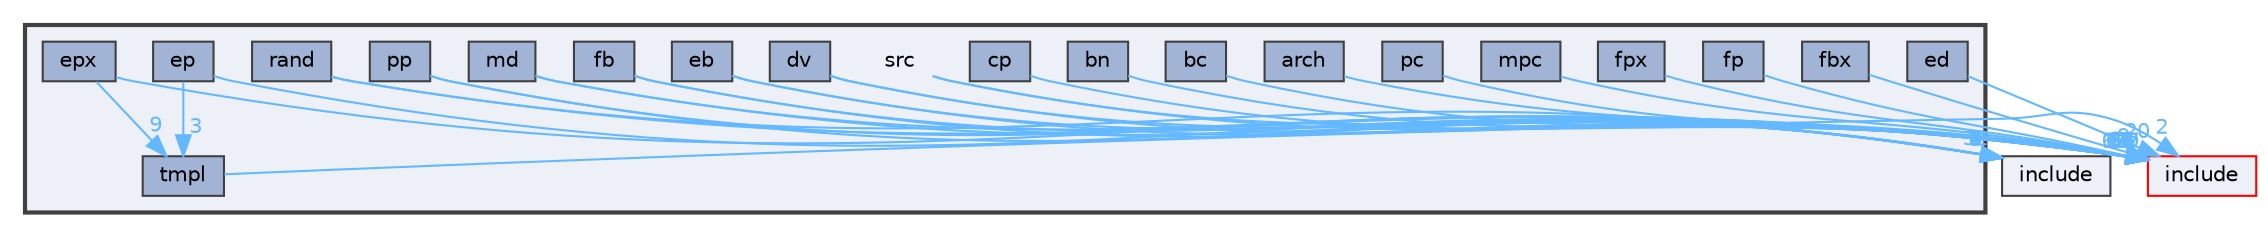 digraph "src"
{
 // LATEX_PDF_SIZE
  bgcolor="transparent";
  edge [fontname=Helvetica,fontsize=10,labelfontname=Helvetica,labelfontsize=10];
  node [fontname=Helvetica,fontsize=10,shape=box,height=0.2,width=0.4];
  compound=true
  subgraph clusterdir_68267d1309a1af8e8297ef4c3efbcdba {
    graph [ bgcolor="#edf0f7", pencolor="grey25", label="", fontname=Helvetica,fontsize=10 style="filled,bold", URL="dir_68267d1309a1af8e8297ef4c3efbcdba.html",tooltip=""]
    dir_68267d1309a1af8e8297ef4c3efbcdba [shape=plaintext, label="src"];
  dir_70d5e250c66d001b18da37689179cade [label="arch", fillcolor="#a2b4d6", color="grey25", style="filled", URL="dir_70d5e250c66d001b18da37689179cade.html",tooltip=""];
  dir_96f7c11e9d5d0b09f433cbf8fd37f2d0 [label="bc", fillcolor="#a2b4d6", color="grey25", style="filled", URL="dir_96f7c11e9d5d0b09f433cbf8fd37f2d0.html",tooltip=""];
  dir_2695a341b11de9668e96d61d7b7acab2 [label="bn", fillcolor="#a2b4d6", color="grey25", style="filled", URL="dir_2695a341b11de9668e96d61d7b7acab2.html",tooltip=""];
  dir_0b7eedc511094c69737ebf3243114686 [label="cp", fillcolor="#a2b4d6", color="grey25", style="filled", URL="dir_0b7eedc511094c69737ebf3243114686.html",tooltip=""];
  dir_811816904160638a1fd4d26d319aa1a8 [label="dv", fillcolor="#a2b4d6", color="grey25", style="filled", URL="dir_811816904160638a1fd4d26d319aa1a8.html",tooltip=""];
  dir_d2eb5627f13518f383bc6dea594584f9 [label="eb", fillcolor="#a2b4d6", color="grey25", style="filled", URL="dir_d2eb5627f13518f383bc6dea594584f9.html",tooltip=""];
  dir_fc937d765ae6d5a377cdb53d312c1bb8 [label="ed", fillcolor="#a2b4d6", color="grey25", style="filled", URL="dir_fc937d765ae6d5a377cdb53d312c1bb8.html",tooltip=""];
  dir_a3ec4c8fec8ac19d212a1fc00cf296db [label="ep", fillcolor="#a2b4d6", color="grey25", style="filled", URL="dir_a3ec4c8fec8ac19d212a1fc00cf296db.html",tooltip=""];
  dir_12c9815667baad2c204a8f4ffdfae3aa [label="epx", fillcolor="#a2b4d6", color="grey25", style="filled", URL="dir_12c9815667baad2c204a8f4ffdfae3aa.html",tooltip=""];
  dir_cd94f0e3cd525417507b9949db833dce [label="fb", fillcolor="#a2b4d6", color="grey25", style="filled", URL="dir_cd94f0e3cd525417507b9949db833dce.html",tooltip=""];
  dir_9fe08cf32ef46a9283fbb2874a8a0d7a [label="fbx", fillcolor="#a2b4d6", color="grey25", style="filled", URL="dir_9fe08cf32ef46a9283fbb2874a8a0d7a.html",tooltip=""];
  dir_1226edbdfe0a0d5ef7607cad123fc88d [label="fp", fillcolor="#a2b4d6", color="grey25", style="filled", URL="dir_1226edbdfe0a0d5ef7607cad123fc88d.html",tooltip=""];
  dir_64d8f888e7f71213383ebca4fdb2cc39 [label="fpx", fillcolor="#a2b4d6", color="grey25", style="filled", URL="dir_64d8f888e7f71213383ebca4fdb2cc39.html",tooltip=""];
  dir_43ed784e5c22d5698e74bf53fb578c13 [label="md", fillcolor="#a2b4d6", color="grey25", style="filled", URL="dir_43ed784e5c22d5698e74bf53fb578c13.html",tooltip=""];
  dir_712636449a5483948ded8c2d328da3ae [label="mpc", fillcolor="#a2b4d6", color="grey25", style="filled", URL="dir_712636449a5483948ded8c2d328da3ae.html",tooltip=""];
  dir_f999d3b82fe81dfb45996c24cc278147 [label="pc", fillcolor="#a2b4d6", color="grey25", style="filled", URL="dir_f999d3b82fe81dfb45996c24cc278147.html",tooltip=""];
  dir_476b63317a119b377cb948112ed8cea4 [label="pp", fillcolor="#a2b4d6", color="grey25", style="filled", URL="dir_476b63317a119b377cb948112ed8cea4.html",tooltip=""];
  dir_7323ee02b97f44831a9ce5f997891f52 [label="rand", fillcolor="#a2b4d6", color="grey25", style="filled", URL="dir_7323ee02b97f44831a9ce5f997891f52.html",tooltip=""];
  dir_c36e9c308980bdbd6d8cd23a96e48846 [label="tmpl", fillcolor="#a2b4d6", color="grey25", style="filled", URL="dir_c36e9c308980bdbd6d8cd23a96e48846.html",tooltip=""];
  }
  dir_7db0c2058728c0cc11dd629f56b2188c [label="include", fillcolor="#edf0f7", color="grey25", style="filled", URL="dir_7db0c2058728c0cc11dd629f56b2188c.html",tooltip=""];
  dir_d44c64559bbebec7f509842c48db8b23 [label="include", fillcolor="#edf0f7", color="red", style="filled", URL="dir_d44c64559bbebec7f509842c48db8b23.html",tooltip=""];
  dir_68267d1309a1af8e8297ef4c3efbcdba->dir_7db0c2058728c0cc11dd629f56b2188c [headlabel="32", labeldistance=1.5 headhref="dir_000021_000014.html" href="dir_000021_000014.html" color="steelblue1" fontcolor="steelblue1"];
  dir_68267d1309a1af8e8297ef4c3efbcdba->dir_d44c64559bbebec7f509842c48db8b23 [headlabel="637", labeldistance=1.5 headhref="dir_000021_000013.html" href="dir_000021_000013.html" color="steelblue1" fontcolor="steelblue1"];
  dir_70d5e250c66d001b18da37689179cade->dir_d44c64559bbebec7f509842c48db8b23 [headlabel="12", labeldistance=1.5 headhref="dir_000000_000013.html" href="dir_000000_000013.html" color="steelblue1" fontcolor="steelblue1"];
  dir_96f7c11e9d5d0b09f433cbf8fd37f2d0->dir_d44c64559bbebec7f509842c48db8b23 [headlabel="3", labeldistance=1.5 headhref="dir_000001_000013.html" href="dir_000001_000013.html" color="steelblue1" fontcolor="steelblue1"];
  dir_2695a341b11de9668e96d61d7b7acab2->dir_d44c64559bbebec7f509842c48db8b23 [headlabel="30", labeldistance=1.5 headhref="dir_000002_000013.html" href="dir_000002_000013.html" color="steelblue1" fontcolor="steelblue1"];
  dir_0b7eedc511094c69737ebf3243114686->dir_d44c64559bbebec7f509842c48db8b23 [headlabel="32", labeldistance=1.5 headhref="dir_000003_000013.html" href="dir_000003_000013.html" color="steelblue1" fontcolor="steelblue1"];
  dir_811816904160638a1fd4d26d319aa1a8->dir_7db0c2058728c0cc11dd629f56b2188c [headlabel="1", labeldistance=1.5 headhref="dir_000004_000014.html" href="dir_000004_000014.html" color="steelblue1" fontcolor="steelblue1"];
  dir_811816904160638a1fd4d26d319aa1a8->dir_d44c64559bbebec7f509842c48db8b23 [headlabel="3", labeldistance=1.5 headhref="dir_000004_000013.html" href="dir_000004_000013.html" color="steelblue1" fontcolor="steelblue1"];
  dir_d2eb5627f13518f383bc6dea594584f9->dir_7db0c2058728c0cc11dd629f56b2188c [headlabel="4", labeldistance=1.5 headhref="dir_000005_000014.html" href="dir_000005_000014.html" color="steelblue1" fontcolor="steelblue1"];
  dir_d2eb5627f13518f383bc6dea594584f9->dir_d44c64559bbebec7f509842c48db8b23 [headlabel="31", labeldistance=1.5 headhref="dir_000005_000013.html" href="dir_000005_000013.html" color="steelblue1" fontcolor="steelblue1"];
  dir_fc937d765ae6d5a377cdb53d312c1bb8->dir_d44c64559bbebec7f509842c48db8b23 [headlabel="20", labeldistance=1.5 headhref="dir_000006_000013.html" href="dir_000006_000013.html" color="steelblue1" fontcolor="steelblue1"];
  dir_a3ec4c8fec8ac19d212a1fc00cf296db->dir_c36e9c308980bdbd6d8cd23a96e48846 [headlabel="3", labeldistance=1.5 headhref="dir_000007_000022.html" href="dir_000007_000022.html" color="steelblue1" fontcolor="steelblue1"];
  dir_a3ec4c8fec8ac19d212a1fc00cf296db->dir_d44c64559bbebec7f509842c48db8b23 [headlabel="19", labeldistance=1.5 headhref="dir_000007_000013.html" href="dir_000007_000013.html" color="steelblue1" fontcolor="steelblue1"];
  dir_12c9815667baad2c204a8f4ffdfae3aa->dir_c36e9c308980bdbd6d8cd23a96e48846 [headlabel="9", labeldistance=1.5 headhref="dir_000008_000022.html" href="dir_000008_000022.html" color="steelblue1" fontcolor="steelblue1"];
  dir_12c9815667baad2c204a8f4ffdfae3aa->dir_d44c64559bbebec7f509842c48db8b23 [headlabel="61", labeldistance=1.5 headhref="dir_000008_000013.html" href="dir_000008_000013.html" color="steelblue1" fontcolor="steelblue1"];
  dir_cd94f0e3cd525417507b9949db833dce->dir_7db0c2058728c0cc11dd629f56b2188c [headlabel="9", labeldistance=1.5 headhref="dir_000009_000014.html" href="dir_000009_000014.html" color="steelblue1" fontcolor="steelblue1"];
  dir_cd94f0e3cd525417507b9949db833dce->dir_d44c64559bbebec7f509842c48db8b23 [headlabel="65", labeldistance=1.5 headhref="dir_000009_000013.html" href="dir_000009_000013.html" color="steelblue1" fontcolor="steelblue1"];
  dir_9fe08cf32ef46a9283fbb2874a8a0d7a->dir_d44c64559bbebec7f509842c48db8b23 [headlabel="9", labeldistance=1.5 headhref="dir_000010_000013.html" href="dir_000010_000013.html" color="steelblue1" fontcolor="steelblue1"];
  dir_1226edbdfe0a0d5ef7607cad123fc88d->dir_d44c64559bbebec7f509842c48db8b23 [headlabel="36", labeldistance=1.5 headhref="dir_000011_000013.html" href="dir_000011_000013.html" color="steelblue1" fontcolor="steelblue1"];
  dir_64d8f888e7f71213383ebca4fdb2cc39->dir_d44c64559bbebec7f509842c48db8b23 [headlabel="88", labeldistance=1.5 headhref="dir_000012_000013.html" href="dir_000012_000013.html" color="steelblue1" fontcolor="steelblue1"];
  dir_43ed784e5c22d5698e74bf53fb578c13->dir_7db0c2058728c0cc11dd629f56b2188c [headlabel="8", labeldistance=1.5 headhref="dir_000016_000014.html" href="dir_000016_000014.html" color="steelblue1" fontcolor="steelblue1"];
  dir_43ed784e5c22d5698e74bf53fb578c13->dir_d44c64559bbebec7f509842c48db8b23 [headlabel="18", labeldistance=1.5 headhref="dir_000016_000013.html" href="dir_000016_000013.html" color="steelblue1" fontcolor="steelblue1"];
  dir_712636449a5483948ded8c2d328da3ae->dir_d44c64559bbebec7f509842c48db8b23 [headlabel="11", labeldistance=1.5 headhref="dir_000017_000013.html" href="dir_000017_000013.html" color="steelblue1" fontcolor="steelblue1"];
  dir_f999d3b82fe81dfb45996c24cc278147->dir_d44c64559bbebec7f509842c48db8b23 [headlabel="7", labeldistance=1.5 headhref="dir_000018_000013.html" href="dir_000018_000013.html" color="steelblue1" fontcolor="steelblue1"];
  dir_476b63317a119b377cb948112ed8cea4->dir_7db0c2058728c0cc11dd629f56b2188c [headlabel="1", labeldistance=1.5 headhref="dir_000019_000014.html" href="dir_000019_000014.html" color="steelblue1" fontcolor="steelblue1"];
  dir_476b63317a119b377cb948112ed8cea4->dir_d44c64559bbebec7f509842c48db8b23 [headlabel="139", labeldistance=1.5 headhref="dir_000019_000013.html" href="dir_000019_000013.html" color="steelblue1" fontcolor="steelblue1"];
  dir_7323ee02b97f44831a9ce5f997891f52->dir_7db0c2058728c0cc11dd629f56b2188c [headlabel="5", labeldistance=1.5 headhref="dir_000020_000014.html" href="dir_000020_000014.html" color="steelblue1" fontcolor="steelblue1"];
  dir_7323ee02b97f44831a9ce5f997891f52->dir_d44c64559bbebec7f509842c48db8b23 [headlabel="19", labeldistance=1.5 headhref="dir_000020_000013.html" href="dir_000020_000013.html" color="steelblue1" fontcolor="steelblue1"];
  dir_c36e9c308980bdbd6d8cd23a96e48846->dir_d44c64559bbebec7f509842c48db8b23 [headlabel="2", labeldistance=1.5 headhref="dir_000022_000013.html" href="dir_000022_000013.html" color="steelblue1" fontcolor="steelblue1"];
}
